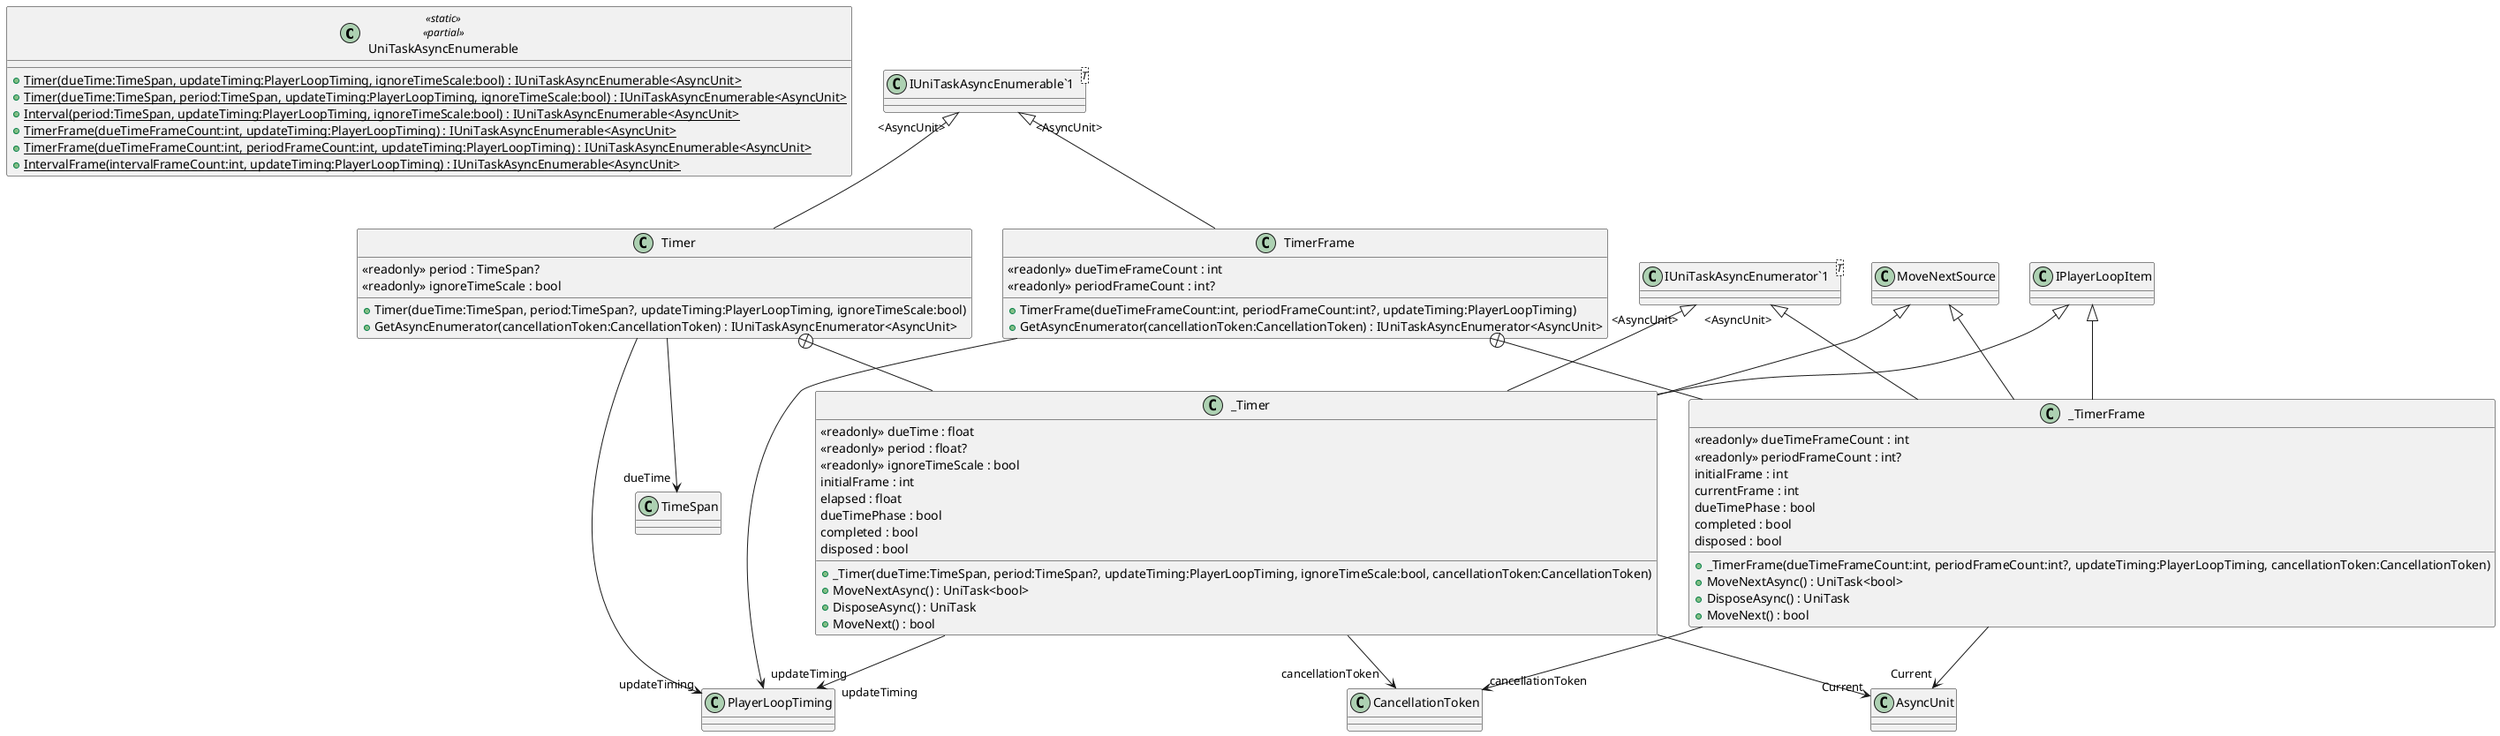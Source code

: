 @startuml
class UniTaskAsyncEnumerable <<static>> <<partial>> {
    + {static} Timer(dueTime:TimeSpan, updateTiming:PlayerLoopTiming, ignoreTimeScale:bool) : IUniTaskAsyncEnumerable<AsyncUnit>
    + {static} Timer(dueTime:TimeSpan, period:TimeSpan, updateTiming:PlayerLoopTiming, ignoreTimeScale:bool) : IUniTaskAsyncEnumerable<AsyncUnit>
    + {static} Interval(period:TimeSpan, updateTiming:PlayerLoopTiming, ignoreTimeScale:bool) : IUniTaskAsyncEnumerable<AsyncUnit>
    + {static} TimerFrame(dueTimeFrameCount:int, updateTiming:PlayerLoopTiming) : IUniTaskAsyncEnumerable<AsyncUnit>
    + {static} TimerFrame(dueTimeFrameCount:int, periodFrameCount:int, updateTiming:PlayerLoopTiming) : IUniTaskAsyncEnumerable<AsyncUnit>
    + {static} IntervalFrame(intervalFrameCount:int, updateTiming:PlayerLoopTiming) : IUniTaskAsyncEnumerable<AsyncUnit>
}
class Timer {
    <<readonly>> period : TimeSpan?
    <<readonly>> ignoreTimeScale : bool
    + Timer(dueTime:TimeSpan, period:TimeSpan?, updateTiming:PlayerLoopTiming, ignoreTimeScale:bool)
    + GetAsyncEnumerator(cancellationToken:CancellationToken) : IUniTaskAsyncEnumerator<AsyncUnit>
}
class TimerFrame {
    <<readonly>> dueTimeFrameCount : int
    <<readonly>> periodFrameCount : int?
    + TimerFrame(dueTimeFrameCount:int, periodFrameCount:int?, updateTiming:PlayerLoopTiming)
    + GetAsyncEnumerator(cancellationToken:CancellationToken) : IUniTaskAsyncEnumerator<AsyncUnit>
}
class "IUniTaskAsyncEnumerable`1"<T> {
}
class _Timer {
    <<readonly>> dueTime : float
    <<readonly>> period : float?
    <<readonly>> ignoreTimeScale : bool
    initialFrame : int
    elapsed : float
    dueTimePhase : bool
    completed : bool
    disposed : bool
    + _Timer(dueTime:TimeSpan, period:TimeSpan?, updateTiming:PlayerLoopTiming, ignoreTimeScale:bool, cancellationToken:CancellationToken)
    + MoveNextAsync() : UniTask<bool>
    + DisposeAsync() : UniTask
    + MoveNext() : bool
}
class _TimerFrame {
    <<readonly>> dueTimeFrameCount : int
    <<readonly>> periodFrameCount : int?
    initialFrame : int
    currentFrame : int
    dueTimePhase : bool
    completed : bool
    disposed : bool
    + _TimerFrame(dueTimeFrameCount:int, periodFrameCount:int?, updateTiming:PlayerLoopTiming, cancellationToken:CancellationToken)
    + MoveNextAsync() : UniTask<bool>
    + DisposeAsync() : UniTask
    + MoveNext() : bool
}
class "IUniTaskAsyncEnumerator`1"<T> {
}
"IUniTaskAsyncEnumerable`1" "<AsyncUnit>" <|-- Timer
Timer --> "updateTiming" PlayerLoopTiming
Timer --> "dueTime" TimeSpan
"IUniTaskAsyncEnumerable`1" "<AsyncUnit>" <|-- TimerFrame
TimerFrame --> "updateTiming" PlayerLoopTiming
Timer +-- _Timer
MoveNextSource <|-- _Timer
"IUniTaskAsyncEnumerator`1" "<AsyncUnit>" <|-- _Timer
IPlayerLoopItem <|-- _Timer
_Timer --> "updateTiming" PlayerLoopTiming
_Timer --> "cancellationToken" CancellationToken
_Timer --> "Current" AsyncUnit
TimerFrame +-- _TimerFrame
MoveNextSource <|-- _TimerFrame
"IUniTaskAsyncEnumerator`1" "<AsyncUnit>" <|-- _TimerFrame
IPlayerLoopItem <|-- _TimerFrame
_TimerFrame --> "cancellationToken" CancellationToken
_TimerFrame --> "Current" AsyncUnit
@enduml
